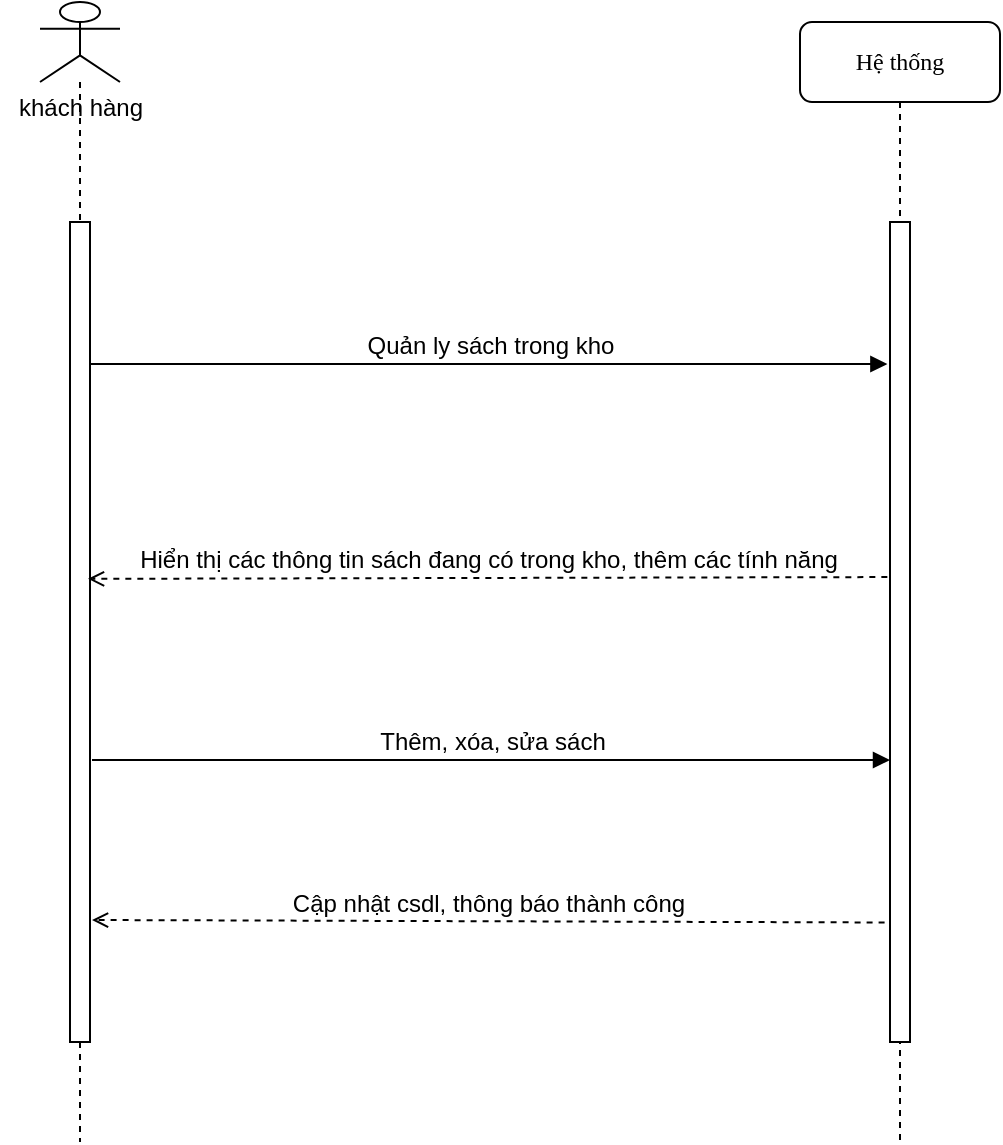 <mxfile version="26.2.12">
  <diagram name="Page-1" id="13e1069c-82ec-6db2-03f1-153e76fe0fe0">
    <mxGraphModel dx="577" dy="465" grid="1" gridSize="10" guides="1" tooltips="1" connect="1" arrows="1" fold="1" page="1" pageScale="1" pageWidth="1100" pageHeight="850" background="none" math="0" shadow="0">
      <root>
        <mxCell id="0" />
        <mxCell id="1" parent="0" />
        <mxCell id="7baba1c4bc27f4b0-2" value="Hệ thống" style="shape=umlLifeline;perimeter=lifelinePerimeter;whiteSpace=wrap;html=1;container=1;collapsible=0;recursiveResize=0;outlineConnect=0;rounded=1;shadow=0;comic=0;labelBackgroundColor=none;strokeWidth=1;fontFamily=Verdana;fontSize=12;align=center;" parent="1" vertex="1">
          <mxGeometry x="500" y="70" width="100" height="560" as="geometry" />
        </mxCell>
        <mxCell id="7baba1c4bc27f4b0-10" value="" style="html=1;points=[];perimeter=orthogonalPerimeter;rounded=0;shadow=0;comic=0;labelBackgroundColor=none;strokeWidth=1;fontFamily=Verdana;fontSize=12;align=center;" parent="7baba1c4bc27f4b0-2" vertex="1">
          <mxGeometry x="45" y="100" width="10" height="410" as="geometry" />
        </mxCell>
        <mxCell id="7baba1c4bc27f4b0-11" value="&lt;font face=&quot;Helvetica&quot;&gt;Quản ly sách trong kho&lt;/font&gt;" style="html=1;verticalAlign=bottom;endArrow=block;labelBackgroundColor=none;fontFamily=Verdana;fontSize=12;edgeStyle=elbowEdgeStyle;elbow=vertical;entryX=0.437;entryY=0.305;entryDx=0;entryDy=0;entryPerimeter=0;" parent="1" source="GGcS_LivE_EJH9nV6EPm-6" target="7baba1c4bc27f4b0-2" edge="1">
          <mxGeometry relative="1" as="geometry">
            <mxPoint x="175" y="240" as="sourcePoint" />
            <mxPoint x="420" y="240" as="targetPoint" />
          </mxGeometry>
        </mxCell>
        <mxCell id="GGcS_LivE_EJH9nV6EPm-4" value="" style="shape=umlLifeline;perimeter=lifelinePerimeter;whiteSpace=wrap;html=1;container=1;dropTarget=0;collapsible=0;recursiveResize=0;outlineConnect=0;portConstraint=eastwest;newEdgeStyle={&quot;curved&quot;:0,&quot;rounded&quot;:0};participant=umlActor;" vertex="1" parent="1">
          <mxGeometry x="120" y="60" width="40" height="570" as="geometry" />
        </mxCell>
        <mxCell id="GGcS_LivE_EJH9nV6EPm-6" value="" style="html=1;points=[[0,0,0,0,5],[0,1,0,0,-5],[1,0,0,0,5],[1,1,0,0,-5]];perimeter=orthogonalPerimeter;outlineConnect=0;targetShapes=umlLifeline;portConstraint=eastwest;newEdgeStyle={&quot;curved&quot;:0,&quot;rounded&quot;:0};" vertex="1" parent="GGcS_LivE_EJH9nV6EPm-4">
          <mxGeometry x="15" y="110" width="10" height="410" as="geometry" />
        </mxCell>
        <mxCell id="GGcS_LivE_EJH9nV6EPm-17" value="&lt;span style=&quot;font-weight: normal;&quot;&gt;khách hàng&lt;/span&gt;" style="text;align=center;fontStyle=1;verticalAlign=middle;spacingLeft=3;spacingRight=3;strokeColor=none;rotatable=0;points=[[0,0.5],[1,0.5]];portConstraint=eastwest;html=1;" vertex="1" parent="1">
          <mxGeometry x="100" y="100" width="80" height="26" as="geometry" />
        </mxCell>
        <mxCell id="GGcS_LivE_EJH9nV6EPm-19" value="&lt;font face=&quot;Helvetica&quot; style=&quot;font-size: 12px;&quot;&gt;Hiển thị các thông tin sách đang có trong kho, thêm các tính năng&lt;/font&gt;" style="html=1;verticalAlign=bottom;labelBackgroundColor=none;endArrow=open;endFill=0;dashed=1;rounded=0;entryX=0.575;entryY=0.506;entryDx=0;entryDy=0;entryPerimeter=0;fontStyle=0;exitX=-0.133;exitY=0.433;exitDx=0;exitDy=0;exitPerimeter=0;" edge="1" parent="1" source="7baba1c4bc27f4b0-10">
          <mxGeometry width="160" relative="1" as="geometry">
            <mxPoint x="520" y="348" as="sourcePoint" />
            <mxPoint x="144" y="348.42" as="targetPoint" />
            <Array as="points" />
          </mxGeometry>
        </mxCell>
        <mxCell id="GGcS_LivE_EJH9nV6EPm-20" value="&lt;font face=&quot;Helvetica&quot;&gt;Thêm, xóa, sửa sách&lt;/font&gt;" style="html=1;verticalAlign=bottom;endArrow=block;labelBackgroundColor=none;fontFamily=Verdana;fontSize=12;edgeStyle=elbowEdgeStyle;elbow=vertical;entryX=0.437;entryY=0.305;entryDx=0;entryDy=0;entryPerimeter=0;" edge="1" parent="1">
          <mxGeometry relative="1" as="geometry">
            <mxPoint x="146" y="439" as="sourcePoint" />
            <mxPoint x="545" y="439" as="targetPoint" />
          </mxGeometry>
        </mxCell>
        <mxCell id="GGcS_LivE_EJH9nV6EPm-21" value="&lt;font style=&quot;font-size: 12px;&quot;&gt;Cập nhật csdl, thông báo thành công&lt;/font&gt;" style="html=1;verticalAlign=bottom;labelBackgroundColor=none;endArrow=open;endFill=0;dashed=1;rounded=0;entryX=0.575;entryY=0.506;entryDx=0;entryDy=0;entryPerimeter=0;fontStyle=0;exitX=0.423;exitY=0.804;exitDx=0;exitDy=0;exitPerimeter=0;" edge="1" parent="1" source="7baba1c4bc27f4b0-2">
          <mxGeometry width="160" relative="1" as="geometry">
            <mxPoint x="510" y="530" as="sourcePoint" />
            <mxPoint x="146" y="519" as="targetPoint" />
            <Array as="points" />
          </mxGeometry>
        </mxCell>
      </root>
    </mxGraphModel>
  </diagram>
</mxfile>
